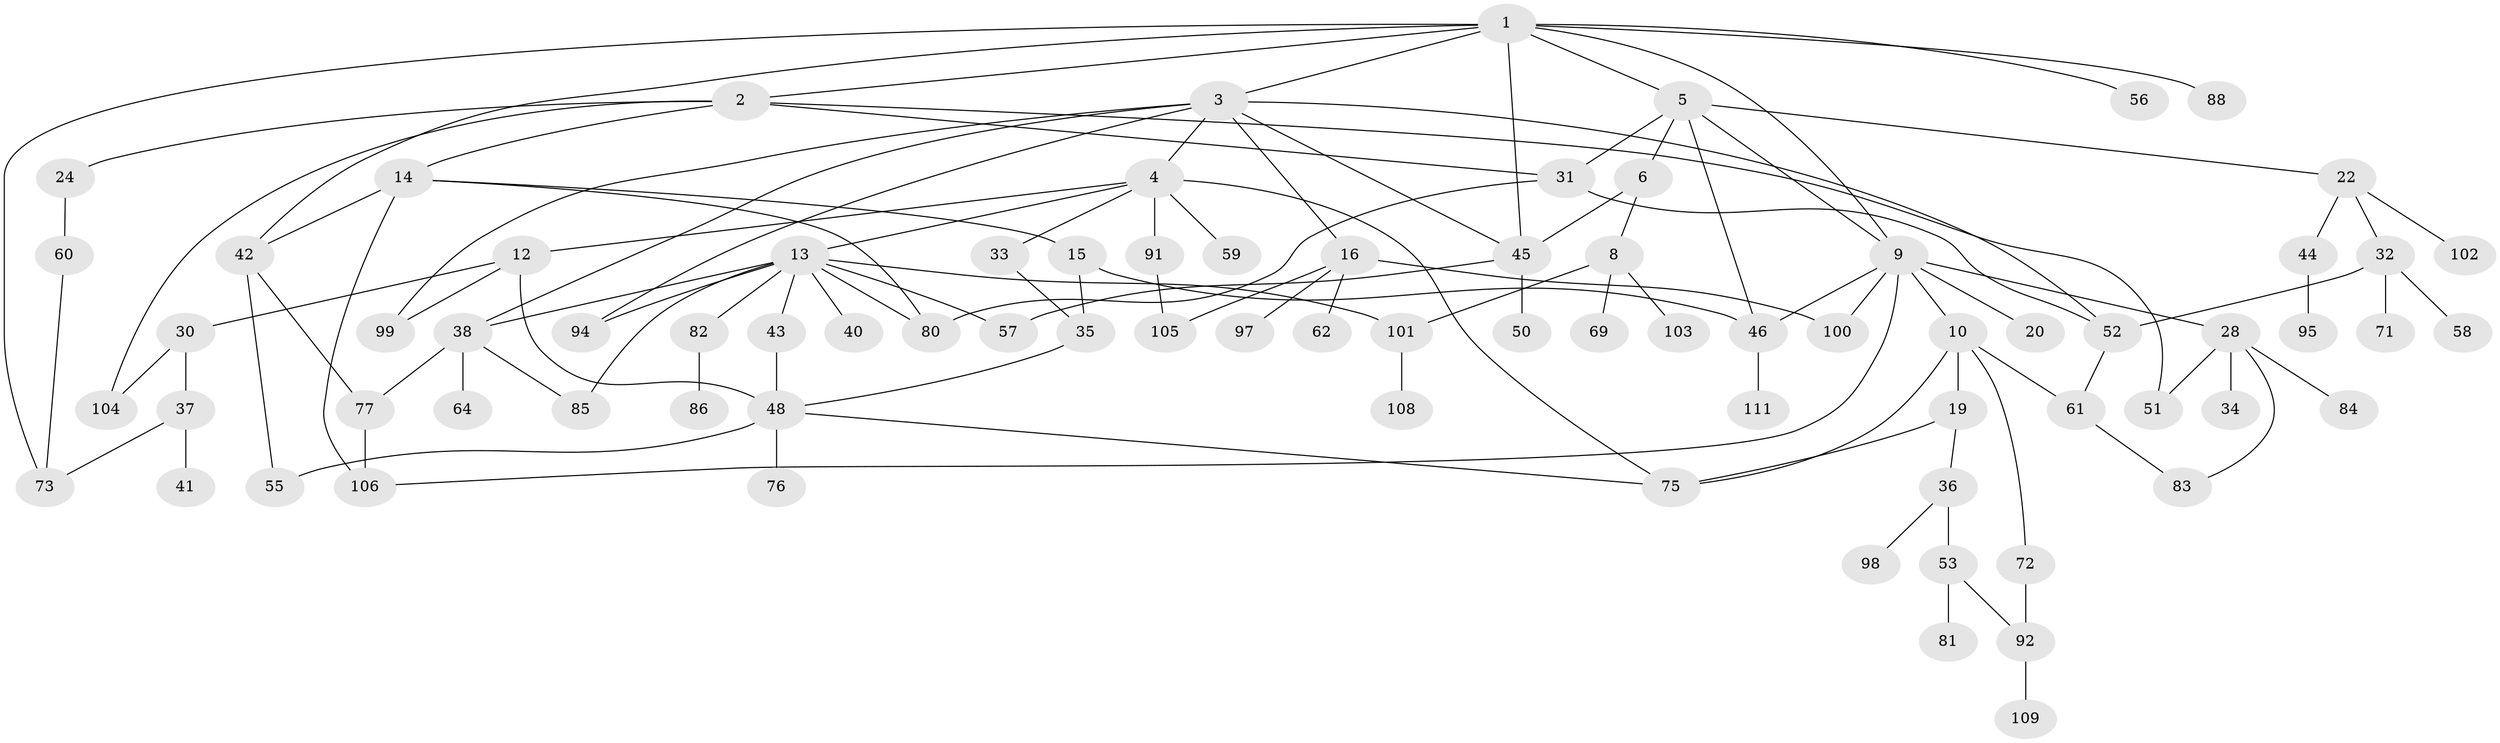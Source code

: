 // Generated by graph-tools (version 1.1) at 2025/51/02/27/25 19:51:41]
// undirected, 81 vertices, 116 edges
graph export_dot {
graph [start="1"]
  node [color=gray90,style=filled];
  1 [super="+25"];
  2 [super="+7"];
  3 [super="+78"];
  4 [super="+23"];
  5 [super="+17"];
  6 [super="+27"];
  8 [super="+26"];
  9 [super="+93"];
  10 [super="+11"];
  12 [super="+18"];
  13 [super="+87"];
  14 [super="+21"];
  15 [super="+79"];
  16 [super="+47"];
  19;
  20;
  22;
  24;
  28 [super="+29"];
  30;
  31 [super="+70"];
  32 [super="+49"];
  33;
  34;
  35 [super="+54"];
  36 [super="+65"];
  37 [super="+39"];
  38 [super="+68"];
  40;
  41;
  42;
  43;
  44;
  45 [super="+74"];
  46 [super="+67"];
  48 [super="+66"];
  50;
  51;
  52 [super="+63"];
  53;
  55 [super="+90"];
  56;
  57;
  58;
  59 [super="+107"];
  60;
  61;
  62;
  64;
  69;
  71;
  72;
  73 [super="+89"];
  75 [super="+110"];
  76;
  77;
  80 [super="+114"];
  81;
  82;
  83 [super="+96"];
  84;
  85;
  86;
  88;
  91;
  92;
  94;
  95;
  97;
  98;
  99;
  100;
  101 [super="+113"];
  102;
  103;
  104;
  105;
  106 [super="+112"];
  108;
  109;
  111;
  1 -- 2;
  1 -- 3;
  1 -- 5;
  1 -- 88;
  1 -- 73;
  1 -- 56;
  1 -- 9;
  1 -- 42;
  1 -- 45;
  2 -- 14;
  2 -- 24;
  2 -- 51;
  2 -- 104;
  2 -- 31;
  3 -- 4;
  3 -- 16;
  3 -- 38;
  3 -- 99;
  3 -- 94;
  3 -- 52;
  3 -- 45;
  4 -- 12;
  4 -- 13;
  4 -- 33;
  4 -- 75;
  4 -- 91;
  4 -- 59;
  5 -- 6;
  5 -- 9;
  5 -- 31;
  5 -- 46;
  5 -- 22;
  6 -- 8;
  6 -- 45;
  8 -- 101;
  8 -- 69;
  8 -- 103;
  9 -- 10;
  9 -- 20;
  9 -- 28;
  9 -- 46;
  9 -- 106;
  9 -- 100;
  10 -- 19;
  10 -- 72;
  10 -- 75;
  10 -- 61;
  12 -- 48;
  12 -- 99;
  12 -- 30;
  13 -- 40;
  13 -- 43;
  13 -- 57;
  13 -- 82;
  13 -- 94;
  13 -- 101;
  13 -- 85;
  13 -- 38;
  13 -- 80;
  14 -- 15;
  14 -- 80;
  14 -- 106;
  14 -- 42;
  15 -- 46;
  15 -- 35;
  16 -- 97;
  16 -- 100;
  16 -- 105;
  16 -- 62;
  19 -- 36;
  19 -- 75;
  22 -- 32;
  22 -- 44;
  22 -- 102;
  24 -- 60;
  28 -- 34;
  28 -- 51;
  28 -- 83;
  28 -- 84;
  30 -- 37;
  30 -- 104;
  31 -- 52;
  31 -- 80;
  32 -- 52;
  32 -- 58;
  32 -- 71;
  33 -- 35;
  35 -- 48;
  36 -- 53;
  36 -- 98;
  37 -- 41;
  37 -- 73;
  38 -- 64;
  38 -- 85;
  38 -- 77;
  42 -- 55;
  42 -- 77;
  43 -- 48;
  44 -- 95;
  45 -- 50;
  45 -- 57;
  46 -- 111;
  48 -- 76;
  48 -- 55;
  48 -- 75;
  52 -- 61;
  53 -- 81;
  53 -- 92;
  60 -- 73;
  61 -- 83;
  72 -- 92;
  77 -- 106;
  82 -- 86;
  91 -- 105;
  92 -- 109;
  101 -- 108;
}

